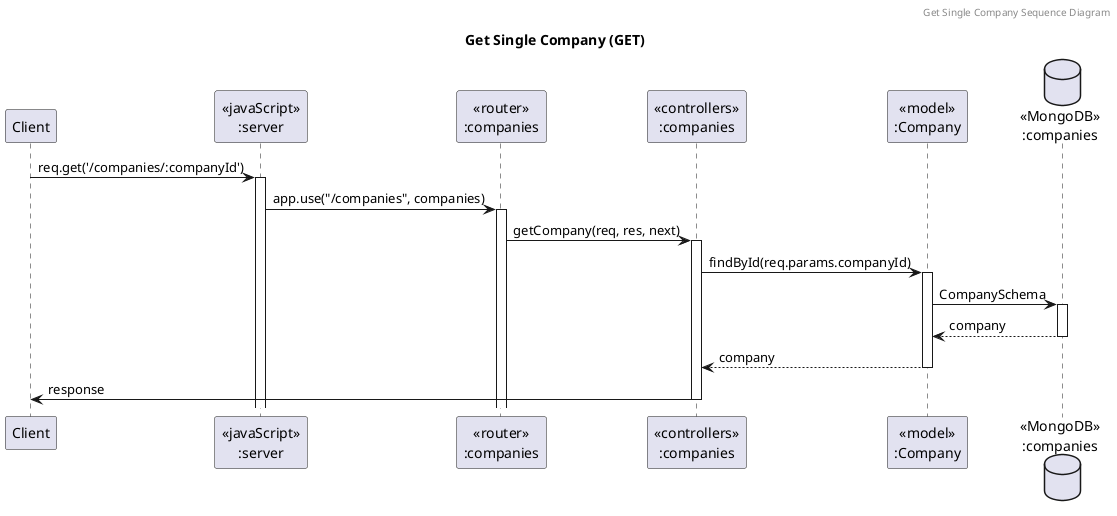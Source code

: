 @startuml Get Single Company (GET)

header Get Single Company Sequence Diagram
title "Get Single Company (GET)"

participant "Client" as client
participant "<<javaScript>>\n:server" as server
participant "<<router>>\n:companies" as routerCompanies
participant "<<controllers>>\n:companies" as controllersCompanies
participant "<<model>>\n:Company" as modelCompanies
database "<<MongoDB>>\n:companies" as CompaniesDatabase

client -> server ++:req.get('/companies/:companyId')
server -> routerCompanies ++:app.use("/companies", companies)
routerCompanies -> controllersCompanies ++:getCompany(req, res, next)
controllersCompanies -> modelCompanies ++:findById(req.params.companyId)
modelCompanies -> CompaniesDatabase ++: CompanySchema
CompaniesDatabase --> modelCompanies --: company
controllersCompanies <-- modelCompanies --: company
controllersCompanies -> client --: response

@enduml